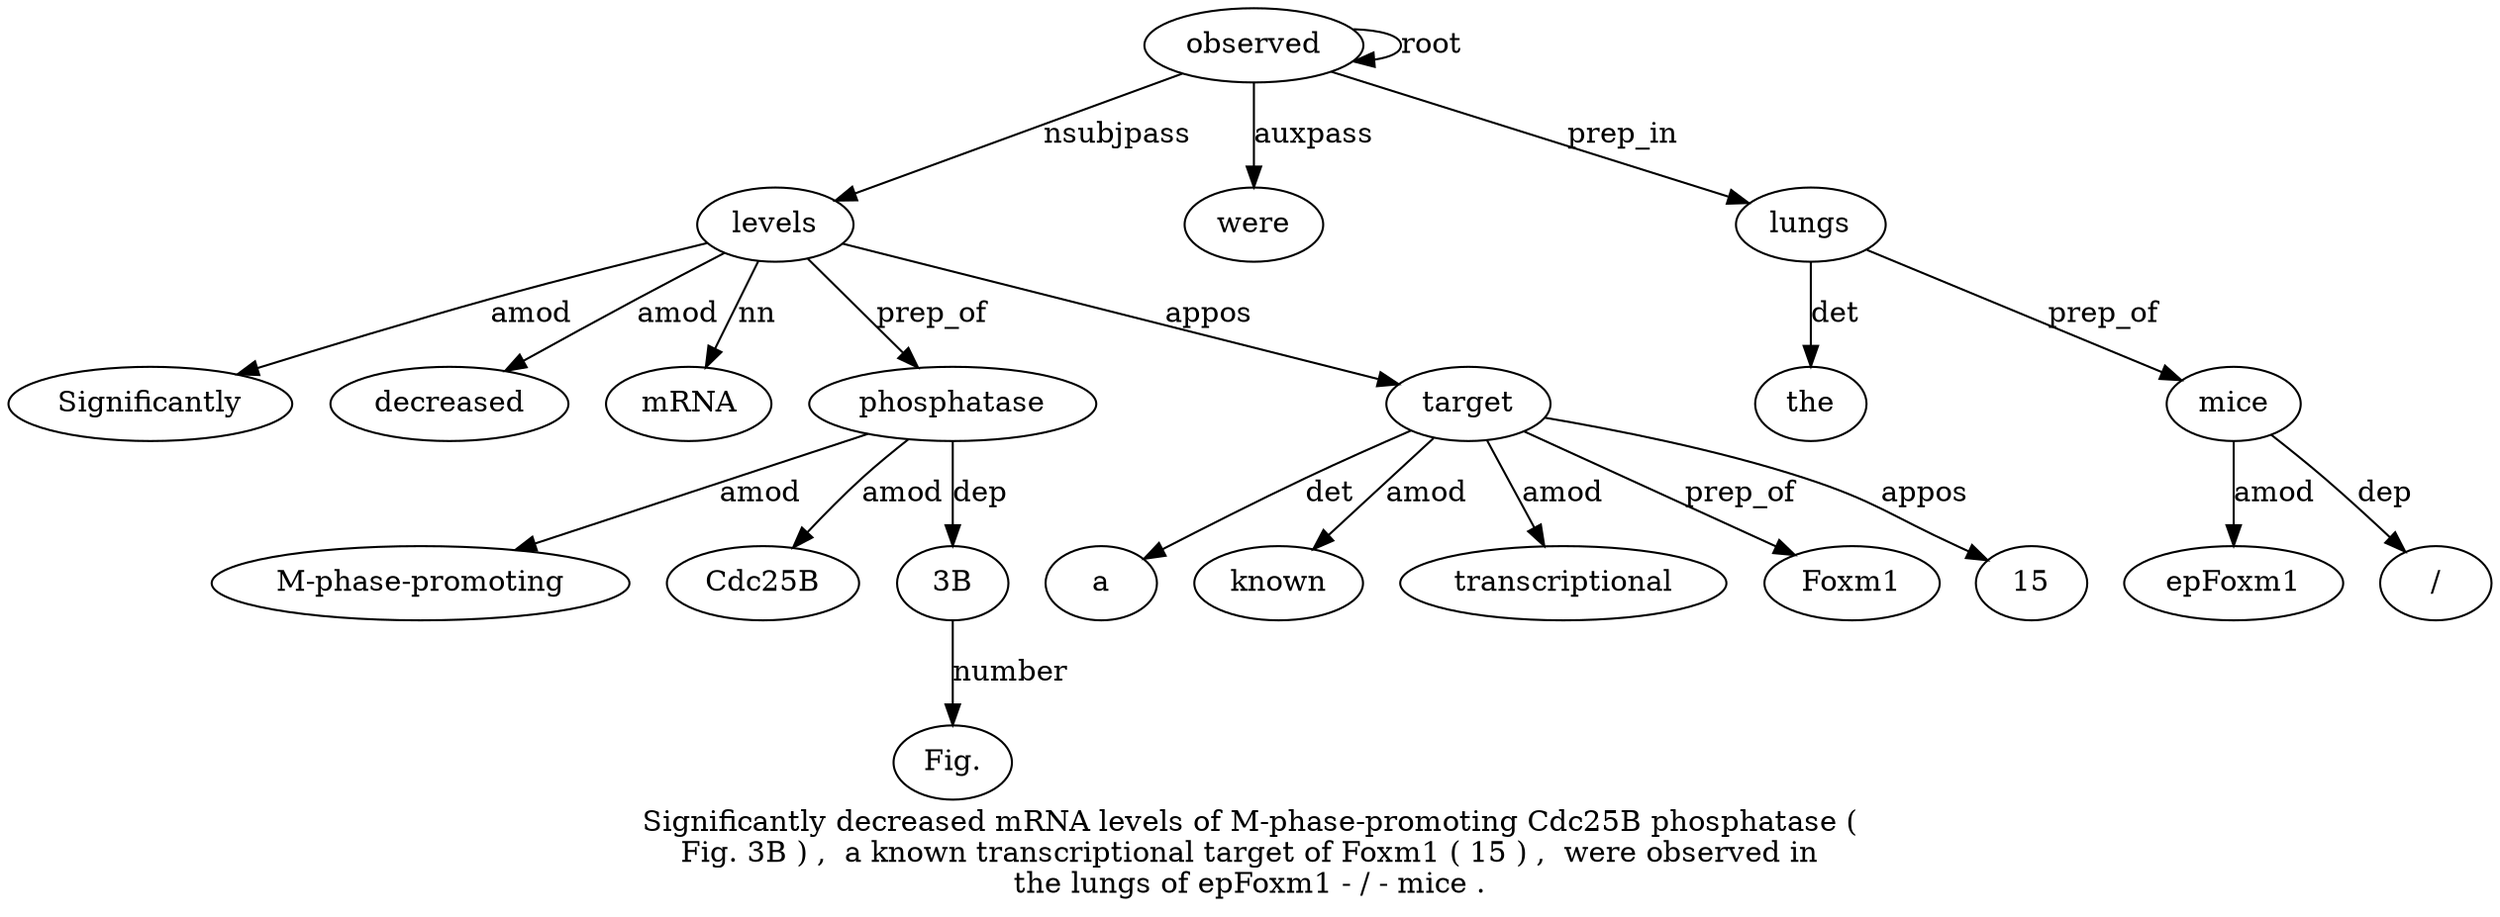 digraph "Significantly decreased mRNA levels of M-phase-promoting Cdc25B phosphatase ( Fig. 3B ) ,  a known transcriptional target of Foxm1 ( 15 ) ,  were observed in the lungs of epFoxm1 - / - mice ." {
label="Significantly decreased mRNA levels of M-phase-promoting Cdc25B phosphatase (
Fig. 3B ) ,  a known transcriptional target of Foxm1 ( 15 ) ,  were observed in
the lungs of epFoxm1 - / - mice .";
levels4 [style=filled, fillcolor=white, label=levels];
Significantly1 [style=filled, fillcolor=white, label=Significantly];
levels4 -> Significantly1  [label=amod];
decreased2 [style=filled, fillcolor=white, label=decreased];
levels4 -> decreased2  [label=amod];
mRNA3 [style=filled, fillcolor=white, label=mRNA];
levels4 -> mRNA3  [label=nn];
observed25 [style=filled, fillcolor=white, label=observed];
observed25 -> levels4  [label=nsubjpass];
phosphatase8 [style=filled, fillcolor=white, label=phosphatase];
"M-phase-promoting6" [style=filled, fillcolor=white, label="M-phase-promoting"];
phosphatase8 -> "M-phase-promoting6"  [label=amod];
Cdc25B7 [style=filled, fillcolor=white, label=Cdc25B];
phosphatase8 -> Cdc25B7  [label=amod];
levels4 -> phosphatase8  [label=prep_of];
"3B11" [style=filled, fillcolor=white, label="3B"];
"Fig.10" [style=filled, fillcolor=white, label="Fig."];
"3B11" -> "Fig.10"  [label=number];
phosphatase8 -> "3B11"  [label=dep];
target17 [style=filled, fillcolor=white, label=target];
a14 [style=filled, fillcolor=white, label=a];
target17 -> a14  [label=det];
known15 [style=filled, fillcolor=white, label=known];
target17 -> known15  [label=amod];
transcriptional16 [style=filled, fillcolor=white, label=transcriptional];
target17 -> transcriptional16  [label=amod];
levels4 -> target17  [label=appos];
Foxm119 [style=filled, fillcolor=white, label=Foxm1];
target17 -> Foxm119  [label=prep_of];
152 [style=filled, fillcolor=white, label=15];
target17 -> 152  [label=appos];
were24 [style=filled, fillcolor=white, label=were];
observed25 -> were24  [label=auxpass];
observed25 -> observed25  [label=root];
lungs28 [style=filled, fillcolor=white, label=lungs];
the27 [style=filled, fillcolor=white, label=the];
lungs28 -> the27  [label=det];
observed25 -> lungs28  [label=prep_in];
mice34 [style=filled, fillcolor=white, label=mice];
epFoxm130 [style=filled, fillcolor=white, label=epFoxm1];
mice34 -> epFoxm130  [label=amod];
"/32" [style=filled, fillcolor=white, label="/"];
mice34 -> "/32"  [label=dep];
lungs28 -> mice34  [label=prep_of];
}
